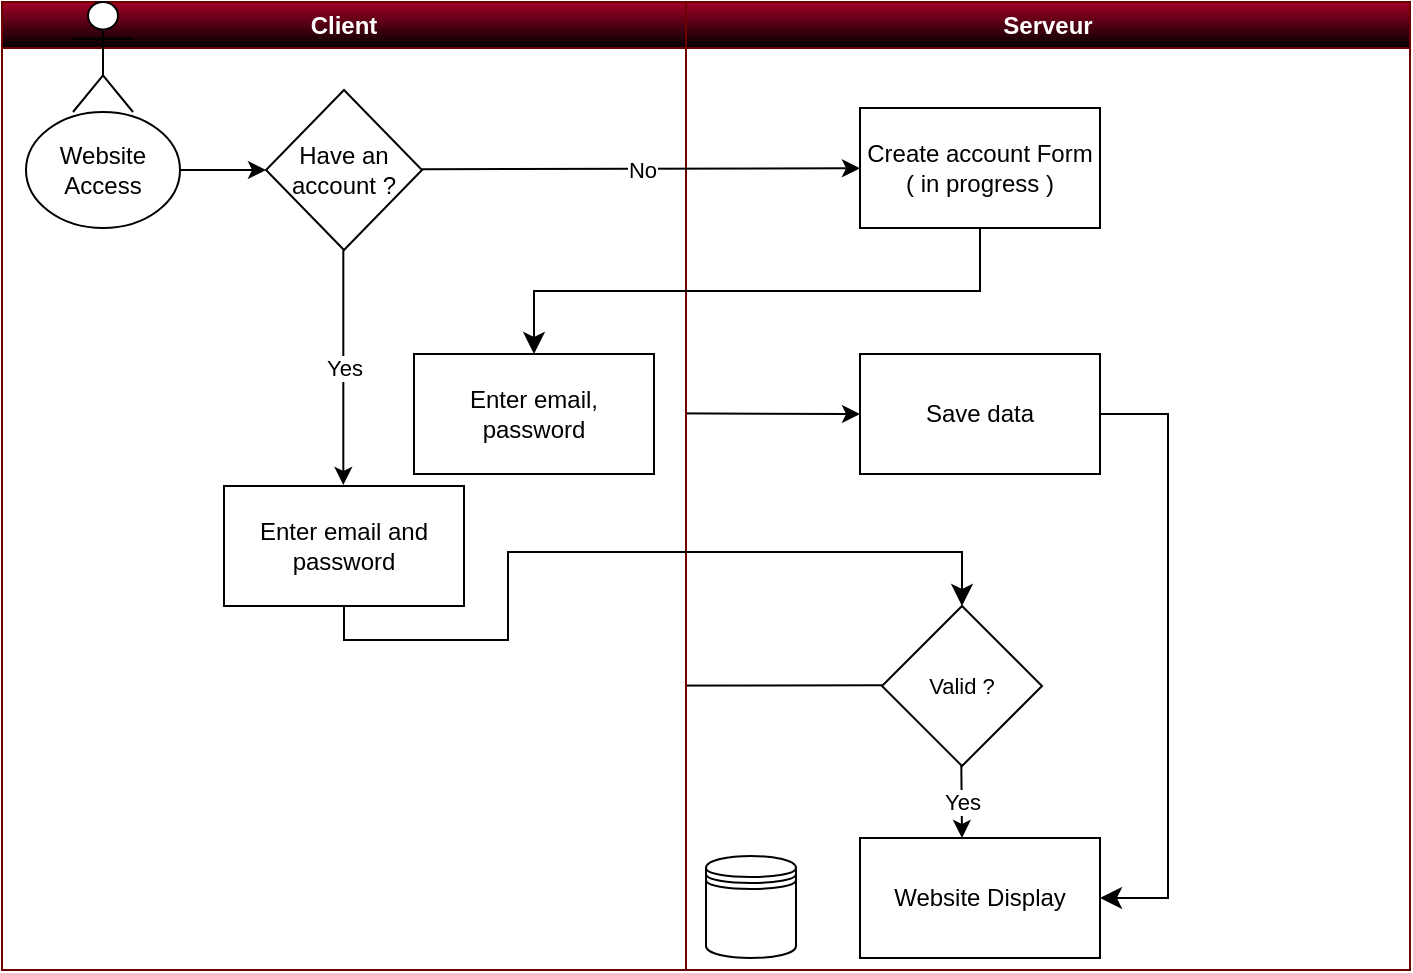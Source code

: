 <mxfile>
    <diagram id="CA0dMpzwE4d8slnkxBeP" name="diagramme_activiter">
        <mxGraphModel dx="774" dy="547" grid="1" gridSize="11" guides="1" tooltips="1" connect="1" arrows="1" fold="1" page="1" pageScale="1" pageWidth="827" pageHeight="1169" math="0" shadow="0">
            <root>
                <mxCell id="0"/>
                <mxCell id="1" parent="0"/>
                <mxCell id="3" value="Serveur" style="swimlane;whiteSpace=wrap;html=1;fillColor=#a20025;fontColor=#ffffff;strokeColor=#6F0000;gradientColor=#000000;swimlaneFillColor=default;" vertex="1" parent="1">
                    <mxGeometry x="430" y="132" width="362" height="484" as="geometry"/>
                </mxCell>
                <mxCell id="9" value="" style="shape=datastore;whiteSpace=wrap;html=1;" vertex="1" parent="3">
                    <mxGeometry x="10" y="427" width="45" height="51" as="geometry"/>
                </mxCell>
                <mxCell id="17" value="Create account Form&lt;br&gt;( in progress )" style="rounded=0;whiteSpace=wrap;html=1;" vertex="1" parent="3">
                    <mxGeometry x="87.0" y="53" width="120" height="60" as="geometry"/>
                </mxCell>
                <mxCell id="20" value="Save data" style="rounded=0;whiteSpace=wrap;html=1;" vertex="1" parent="3">
                    <mxGeometry x="87.0" y="176" width="120" height="60" as="geometry"/>
                </mxCell>
                <mxCell id="21" value="" style="endArrow=classic;html=1;exitX=1;exitY=0.5;exitDx=0;exitDy=0;" edge="1" parent="3">
                    <mxGeometry width="50" height="50" relative="1" as="geometry">
                        <mxPoint x="-16.0" y="205.66" as="sourcePoint"/>
                        <mxPoint x="87" y="206" as="targetPoint"/>
                        <Array as="points"/>
                    </mxGeometry>
                </mxCell>
                <mxCell id="31" value="Website Display" style="rounded=0;whiteSpace=wrap;html=1;" vertex="1" parent="3">
                    <mxGeometry x="87.0" y="418" width="120" height="60" as="geometry"/>
                </mxCell>
                <mxCell id="32" value="" style="edgeStyle=elbowEdgeStyle;elbow=vertical;endArrow=classic;html=1;curved=0;rounded=0;endSize=8;startSize=8;exitX=1;exitY=0.5;exitDx=0;exitDy=0;entryX=1;entryY=0.5;entryDx=0;entryDy=0;" edge="1" parent="3" source="20" target="31">
                    <mxGeometry width="50" height="50" relative="1" as="geometry">
                        <mxPoint x="321.0" y="236" as="sourcePoint"/>
                        <mxPoint x="252" y="363" as="targetPoint"/>
                        <Array as="points">
                            <mxPoint x="241" y="206"/>
                            <mxPoint x="263" y="209"/>
                            <mxPoint x="153" y="264"/>
                        </Array>
                    </mxGeometry>
                </mxCell>
                <mxCell id="33" value="Valid ?" style="rhombus;whiteSpace=wrap;html=1;fontSize=11;" vertex="1" parent="3">
                    <mxGeometry x="98" y="302" width="80" height="80" as="geometry"/>
                </mxCell>
                <mxCell id="43" value="" style="endArrow=classic;html=1;entryX=0;entryY=0.5;entryDx=0;entryDy=0;" edge="1" parent="3" target="25">
                    <mxGeometry relative="1" as="geometry">
                        <mxPoint x="98.0" y="341.652" as="sourcePoint"/>
                        <mxPoint x="-121" y="342.17" as="targetPoint"/>
                        <Array as="points">
                            <mxPoint x="-265" y="342"/>
                            <mxPoint x="-265" y="272"/>
                        </Array>
                    </mxGeometry>
                </mxCell>
                <mxCell id="44" value="No" style="edgeLabel;resizable=0;html=1;align=center;verticalAlign=middle;" connectable="0" vertex="1" parent="43">
                    <mxGeometry relative="1" as="geometry"/>
                </mxCell>
                <mxCell id="45" value="" style="endArrow=classic;html=1;" edge="1" parent="3">
                    <mxGeometry relative="1" as="geometry">
                        <mxPoint x="137.66" y="382" as="sourcePoint"/>
                        <mxPoint x="138" y="418" as="targetPoint"/>
                    </mxGeometry>
                </mxCell>
                <mxCell id="46" value="Yes" style="edgeLabel;resizable=0;html=1;align=center;verticalAlign=middle;fontSize=11;" connectable="0" vertex="1" parent="45">
                    <mxGeometry relative="1" as="geometry"/>
                </mxCell>
                <mxCell id="2" value="Client" style="swimlane;whiteSpace=wrap;html=1;fillColor=#a20025;fontColor=#ffffff;strokeColor=#6F0000;gradientColor=#000000;swimlaneFillColor=default;" vertex="1" parent="1">
                    <mxGeometry x="88" y="132" width="342" height="484" as="geometry"/>
                </mxCell>
                <mxCell id="4" value="" style="shape=umlActor;verticalLabelPosition=bottom;verticalAlign=top;html=1;outlineConnect=0;" vertex="1" parent="2">
                    <mxGeometry x="35.5" width="30" height="55" as="geometry"/>
                </mxCell>
                <mxCell id="11" value="Website Access" style="ellipse;whiteSpace=wrap;html=1;" vertex="1" parent="2">
                    <mxGeometry x="12" y="55" width="77" height="58" as="geometry"/>
                </mxCell>
                <mxCell id="12" value="" style="endArrow=classic;html=1;exitX=1;exitY=0.5;exitDx=0;exitDy=0;" edge="1" parent="2" source="11" target="13">
                    <mxGeometry width="50" height="50" relative="1" as="geometry">
                        <mxPoint x="99" y="61" as="sourcePoint"/>
                        <mxPoint x="149" y="11" as="targetPoint"/>
                    </mxGeometry>
                </mxCell>
                <mxCell id="13" value="Have an account ?" style="rhombus;whiteSpace=wrap;html=1;" vertex="1" parent="2">
                    <mxGeometry x="132" y="44" width="78" height="80" as="geometry"/>
                </mxCell>
                <mxCell id="15" value="" style="endArrow=classic;html=1;" edge="1" parent="2" target="17">
                    <mxGeometry relative="1" as="geometry">
                        <mxPoint x="210" y="83.66" as="sourcePoint"/>
                        <mxPoint x="385" y="84" as="targetPoint"/>
                    </mxGeometry>
                </mxCell>
                <mxCell id="16" value="No" style="edgeLabel;resizable=0;html=1;align=center;verticalAlign=middle;" connectable="0" vertex="1" parent="15">
                    <mxGeometry relative="1" as="geometry"/>
                </mxCell>
                <mxCell id="19" value="Enter email, password&lt;span style=&quot;color: rgba(0, 0, 0, 0); font-family: monospace; font-size: 0px; text-align: start;&quot;&gt;%3CmxGraphModel%3E%3Croot%3E%3CmxCell%20id%3D%220%22%2F%3E%3CmxCell%20id%3D%221%22%20parent%3D%220%22%2F%3E%3CmxCell%20id%3D%222%22%20value%3D%22Create%20account%20Form%22%20style%3D%22rounded%3D0%3BwhiteSpace%3Dwrap%3Bhtml%3D1%3B%22%20vertex%3D%221%22%20parent%3D%221%22%3E%3CmxGeometry%20x%3D%22517.0%22%20y%3D%22185%22%20width%3D%22120%22%20height%3D%2260%22%20as%3D%22geometry%22%2F%3E%3C%2FmxCell%3E%3C%2Froot%3E%3C%2FmxGraphModel%3E&lt;/span&gt;" style="rounded=0;whiteSpace=wrap;html=1;" vertex="1" parent="2">
                    <mxGeometry x="206.0" y="176" width="120" height="60" as="geometry"/>
                </mxCell>
                <mxCell id="23" value="" style="endArrow=classic;html=1;" edge="1" parent="2">
                    <mxGeometry relative="1" as="geometry">
                        <mxPoint x="170.66" y="124.0" as="sourcePoint"/>
                        <mxPoint x="170.66" y="241.48" as="targetPoint"/>
                    </mxGeometry>
                </mxCell>
                <mxCell id="24" value="Yes" style="edgeLabel;resizable=0;html=1;align=center;verticalAlign=middle;fontSize=11;" connectable="0" vertex="1" parent="23">
                    <mxGeometry relative="1" as="geometry"/>
                </mxCell>
                <mxCell id="25" value="Enter email and password&lt;span style=&quot;color: rgba(0, 0, 0, 0); font-family: monospace; font-size: 0px; text-align: start;&quot;&gt;%3CmxGraphModel%3E%3Croot%3E%3CmxCell%20id%3D%220%22%2F%3E%3CmxCell%20id%3D%221%22%20parent%3D%220%22%2F%3E%3CmxCell%20id%3D%222%22%20value%3D%22Create%20account%20Form%22%20style%3D%22rounded%3D0%3BwhiteSpace%3Dwrap%3Bhtml%3D1%3B%22%20vertex%3D%221%22%20parent%3D%221%22%3E%3CmxGeometry%20x%3D%22517.0%22%20y%3D%22185%22%20width%3D%22120%22%20height%3D%2260%22%20as%3D%22geometry%22%2F%3E%3C%2FmxCell%3E%3C%2Froot%3E%3C%2FmxGraphModel%3E&lt;/span&gt;" style="rounded=0;whiteSpace=wrap;html=1;" vertex="1" parent="2">
                    <mxGeometry x="111.0" y="242" width="120" height="60" as="geometry"/>
                </mxCell>
                <mxCell id="18" value="" style="edgeStyle=elbowEdgeStyle;elbow=vertical;endArrow=classic;html=1;curved=0;rounded=0;endSize=8;startSize=8;exitX=0.5;exitY=1;exitDx=0;exitDy=0;entryX=0.5;entryY=0;entryDx=0;entryDy=0;" edge="1" parent="1" source="17" target="19">
                    <mxGeometry width="50" height="50" relative="1" as="geometry">
                        <mxPoint x="517" y="297" as="sourcePoint"/>
                        <mxPoint x="374" y="308" as="targetPoint"/>
                    </mxGeometry>
                </mxCell>
                <mxCell id="27" value="" style="edgeStyle=segmentEdgeStyle;endArrow=classic;html=1;curved=0;rounded=0;endSize=8;startSize=8;fontSize=11;exitX=0.5;exitY=1;exitDx=0;exitDy=0;entryX=0.5;entryY=0;entryDx=0;entryDy=0;" edge="1" parent="1" source="25" target="33">
                    <mxGeometry width="50" height="50" relative="1" as="geometry">
                        <mxPoint x="220" y="495" as="sourcePoint"/>
                        <mxPoint x="528" y="473" as="targetPoint"/>
                        <Array as="points">
                            <mxPoint x="259" y="451"/>
                            <mxPoint x="341" y="451"/>
                            <mxPoint x="341" y="407"/>
                            <mxPoint x="568" y="407"/>
                        </Array>
                    </mxGeometry>
                </mxCell>
            </root>
        </mxGraphModel>
    </diagram>
</mxfile>